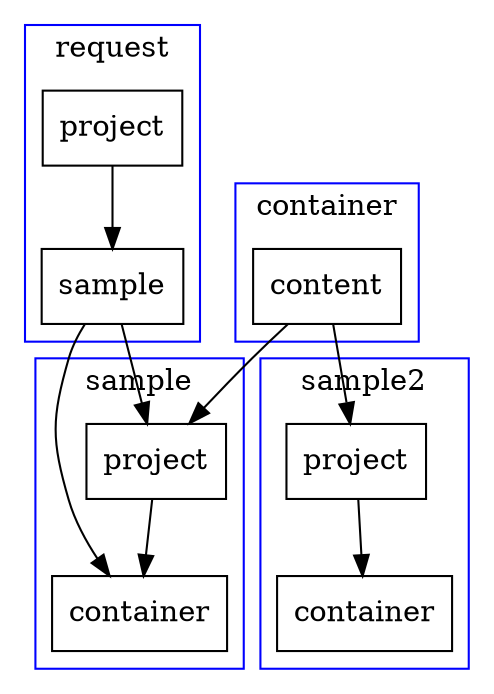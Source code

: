 digraph D {
    node [shape=record]
    //add legend box. put in current revision/file that this applies to
    subgraph cluster_0 { a; label="container"; color=blue}
    a [label="content"] //container 
   
    subgraph cluster_1 { b -> c; label="request"; color=blue;}
    b [label="project"] //request
    c [label="sample"]

    subgraph cluster_2 { d -> e; label="sample"; color=blue}
    d [label="project"] //sample
    e [label="container"]

    subgraph cluster_3 { f -> g; label="sample2"; color=blue}
    f [label="project"] //sample
    g [label="container"]

    c -> d
    c -> e
    a -> d
    a -> f
}
